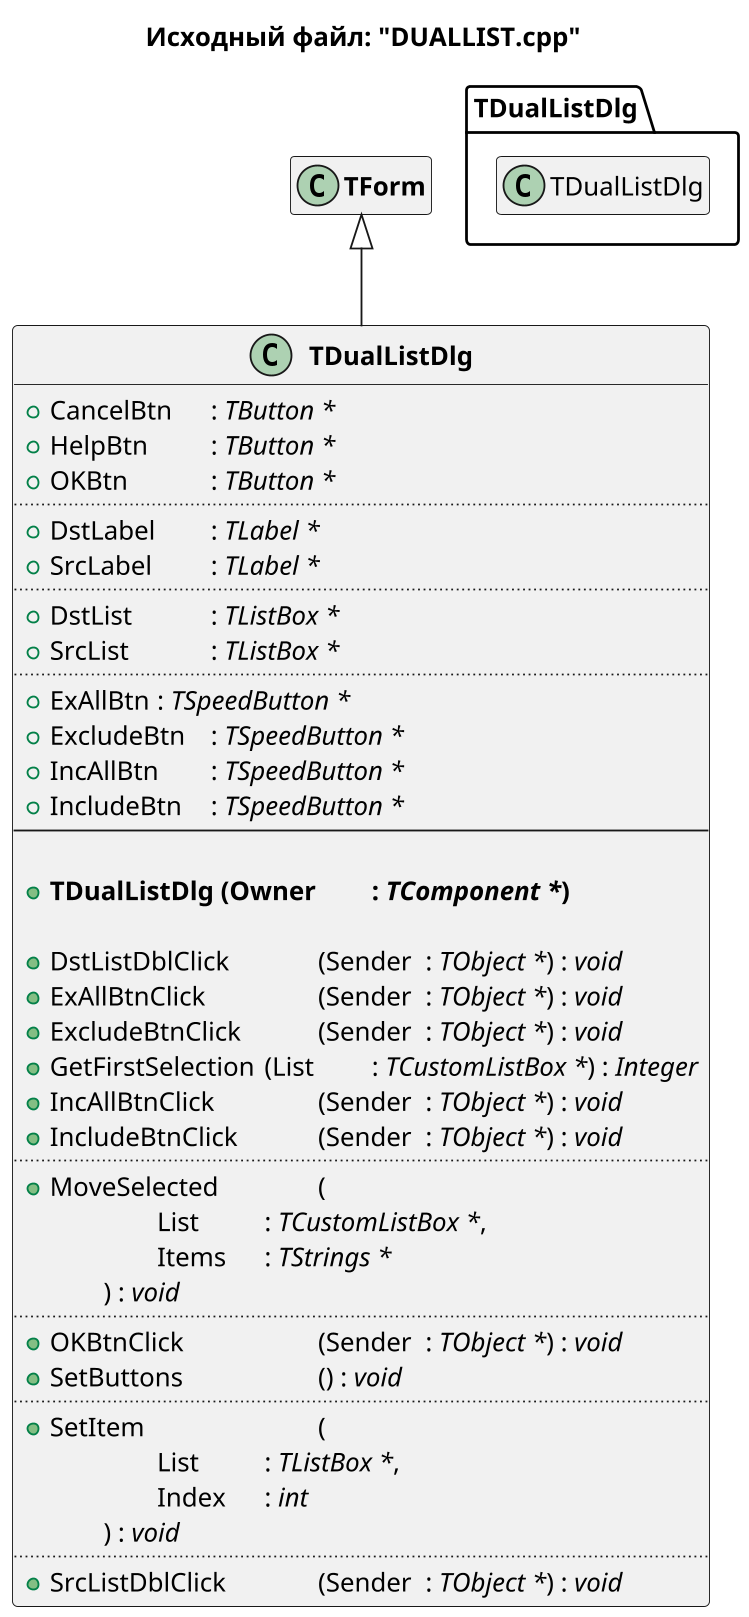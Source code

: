 @startuml DUALLIST.cpp

title Исходный файл: "DUALLIST.cpp"

scale 750 width

"<b>TDualListDlg</b>" -up-|> "<b>TForm</b>"

hide "<b>TForm</b>" members

class "<b>TDualListDlg</b>"
{
    + CancelBtn \t: <i>TButton *</i>
    + HelpBtn \t\t: <i>TButton *</i>
    + OKBtn \t\t: <i>TButton *</i>
    ..
    + DstLabel \t: <i>TLabel *</i>
    + SrcLabel \t: <i>TLabel *</i>
    ..
    + DstList \t\t: <i>TListBox *</i>
    + SrcList \t\t: <i>TListBox *</i>
    ..
    + ExAllBtn \t: <i>TSpeedButton *</i>
    + ExcludeBtn \t: <i>TSpeedButton *</i>
    + IncAllBtn \t: <i>TSpeedButton *</i>
    + IncludeBtn \t: <i>TSpeedButton *</i>
    --
    
    + <b>TDualListDlg (Owner \t: <i>TComponent *</i>)</b>

    + DstListDblClick \t\t(Sender \t: <i>TObject *</i>) : <i>void</i>
    + ExAllBtnClick \t\t(Sender \t: <i>TObject *</i>) : <i>void</i>
    + ExcludeBtnClick \t\t(Sender \t: <i>TObject *</i>) : <i>void</i>
    + GetFirstSelection \t(List \t: <i>TCustomListBox *</i>) : <i>Integer</i>
    + IncAllBtnClick \t\t(Sender \t: <i>TObject *</i>) : <i>void</i>
    + IncludeBtnClick \t\t(Sender \t: <i>TObject *</i>) : <i>void</i>
    ..
    + MoveSelected \t\t(
            \t\tList \t\t: <i>TCustomListBox *</i>,
            \t\tItems \t: <i>TStrings *</i>
        \t) : <i>void</i>
    ..
    + OKBtnClick \t\t\t(Sender \t: <i>TObject *</i>) : <i>void</i>
    + SetButtons \t\t\t() : <i>void</i>
    ..
    + SetItem \t\t\t\t(
            \t\tList \t\t: <i>TListBox *</i>,
            \t\tIndex \t: <i>int</i>
        \t) : <i>void</i>
    ..
    + SrcListDblClick \t\t(Sender \t: <i>TObject *</i>) : <i>void</i>
}


package TDualListDlg <<Folder>>
{
    class TDualListDlg
    hide  TDualListDlg members
}


@enduml